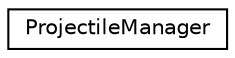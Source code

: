digraph "Graphical Class Hierarchy"
{
 // LATEX_PDF_SIZE
  edge [fontname="Helvetica",fontsize="10",labelfontname="Helvetica",labelfontsize="10"];
  node [fontname="Helvetica",fontsize="10",shape=record];
  rankdir="LR";
  Node0 [label="ProjectileManager",height=0.2,width=0.4,color="black", fillcolor="white", style="filled",URL="$classProjectileManager.html",tooltip=" "];
}
